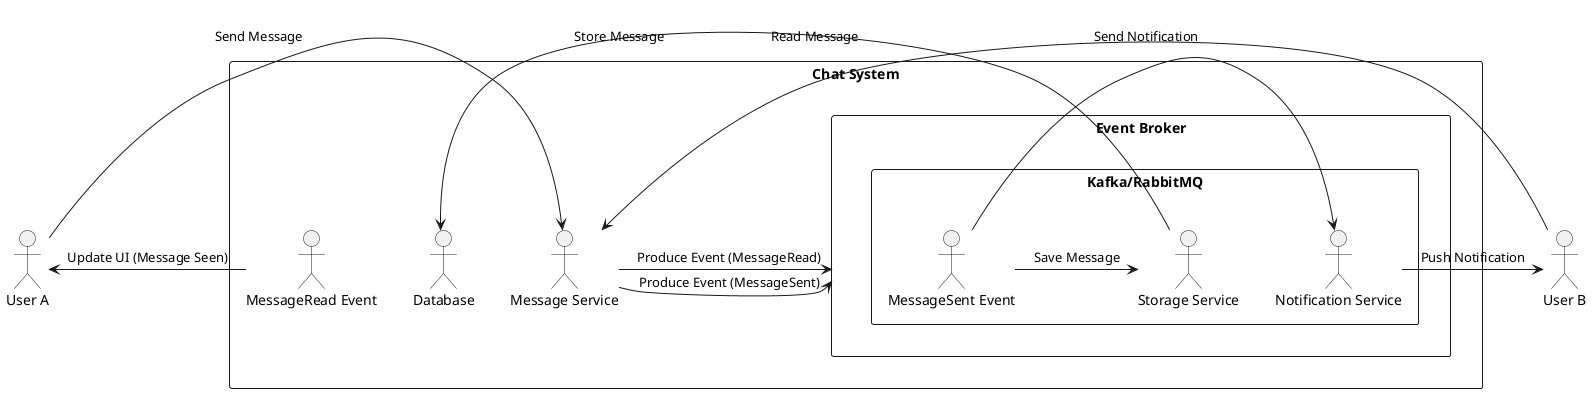 @startuml logic
actor "User A" as A
actor "User B" as B

rectangle "Chat System" {
  A -> "Message Service" : Send Message
  "Message Service" -> "Event Broker" : Produce Event (MessageSent)
  
  rectangle "Event Broker" {
    rectangle "Kafka/RabbitMQ" {
      "MessageSent Event" -> "Notification Service" : Send Notification
      "MessageSent Event" -> "Storage Service" : Save Message
    }
  }

  "Notification Service" -> B : Push Notification
  "Storage Service" -> "Database" : Store Message
  
  B -> "Message Service" : Read Message
  "Message Service" -> "Event Broker" : Produce Event (MessageRead)
  "MessageRead Event" -> A : Update UI (Message Seen)
}

@enduml
